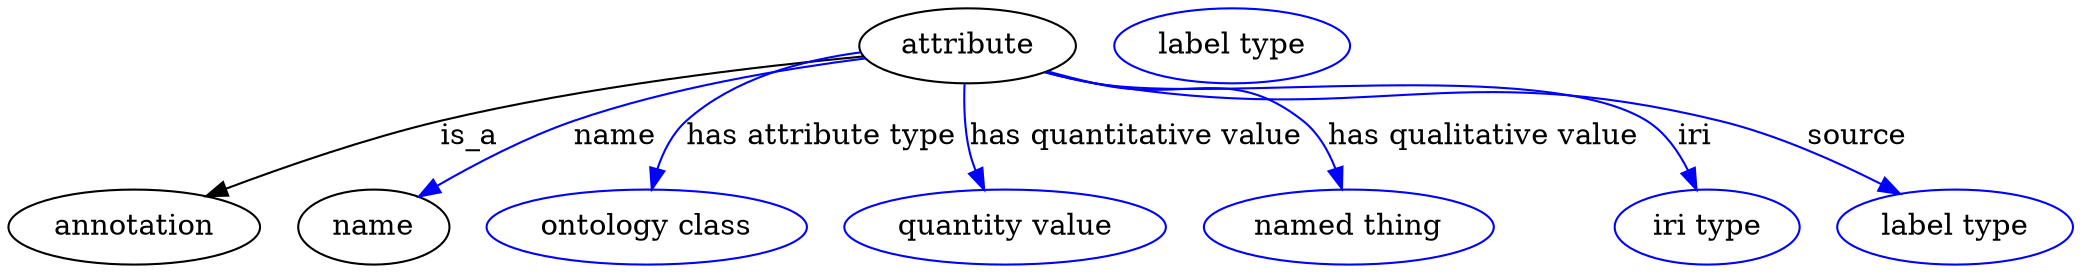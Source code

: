 digraph {
	graph [bb="0,0,810.59,123"];
	node [label="\N"];
	attribute	[height=0.5,
		label=attribute,
		pos="388.1,105",
		width=1.1193];
	annotation	[height=0.5,
		pos="48.096,18",
		width=1.336];
	attribute -> annotation	[label=is_a,
		lp="194.1,61.5",
		pos="e,78.4,32.071 349.48,99.58 307.92,94.322 240.11,84.285 183.1,69 150.31,60.211 114.31,46.674 87.739,35.901"];
	name	[height=0.5,
		pos="145.1,18",
		width=0.84854];
	attribute -> name	[color=blue,
		label=name,
		lp="256.6,61.5",
		pos="e,165.39,31.454 351.11,97.812 320.92,92.145 277.47,82.567 241.1,69 217.75,60.293 192.83,47.192 174.24,36.584",
		style=solid];
	"has attribute type"	[color=blue,
		height=0.5,
		label="ontology class",
		pos="255.1,18",
		width=1.7151];
	attribute -> "has attribute type"	[color=blue,
		label="has attribute type",
		lp="337.1,61.5",
		pos="e,263.4,35.899 351.95,96.769 332.22,91.499 308.2,82.804 290.1,69 281.59,62.514 274.35,53.37 268.7,44.672",
		style=solid];
	"has quantitative value"	[color=blue,
		height=0.5,
		label="quantity value",
		pos="396.1,18",
		width=1.6971];
	attribute -> "has quantitative value"	[color=blue,
		label="has quantitative value",
		lp="448.6,61.5",
		pos="e,392.07,35.996 387.69,86.827 387.65,77.157 387.91,64.875 389.1,54 389.38,51.413 389.76,48.732 390.19,46.059",
		style=solid];
	"has qualitative value"	[color=blue,
		height=0.5,
		label="named thing",
		pos="530.1,18",
		width=1.5346];
	attribute -> "has qualitative value"	[color=blue,
		label="has qualitative value",
		lp="575.1,61.5",
		pos="e,526.61,36.156 418.65,93.201 425.05,91.056 431.77,88.886 438.1,87 468.88,77.823 483.61,89.792 508.1,69 515.16,63 520.04,54.292 \
523.37,45.819",
		style=solid];
	iri	[color=blue,
		height=0.5,
		label="iri type",
		pos="665.1,18",
		width=1.011];
	attribute -> iri	[color=blue,
		label=iri,
		lp="656.6,61.5",
		pos="e,659.59,35.852 417.65,92.666 424.29,90.481 431.37,88.43 438.1,87 481.1,77.861 597.87,92.379 635.1,69 644,63.406 650.62,54.116 655.34,\
45.052",
		style=solid];
	source	[color=blue,
		height=0.5,
		label="label type",
		pos="765.1,18",
		width=1.2638];
	attribute -> source	[color=blue,
		label=source,
		lp="722.1,61.5",
		pos="e,742.4,33.851 417.64,92.602 424.28,90.42 431.36,88.387 438.1,87 538.09,66.408 568.84,96.733 667.1,69 690.63,62.356 715.14,49.849 \
733.76,39.007",
		style=solid];
	attribute_name	[color=blue,
		height=0.5,
		label="label type",
		pos="492.1,105",
		width=1.2638];
}
